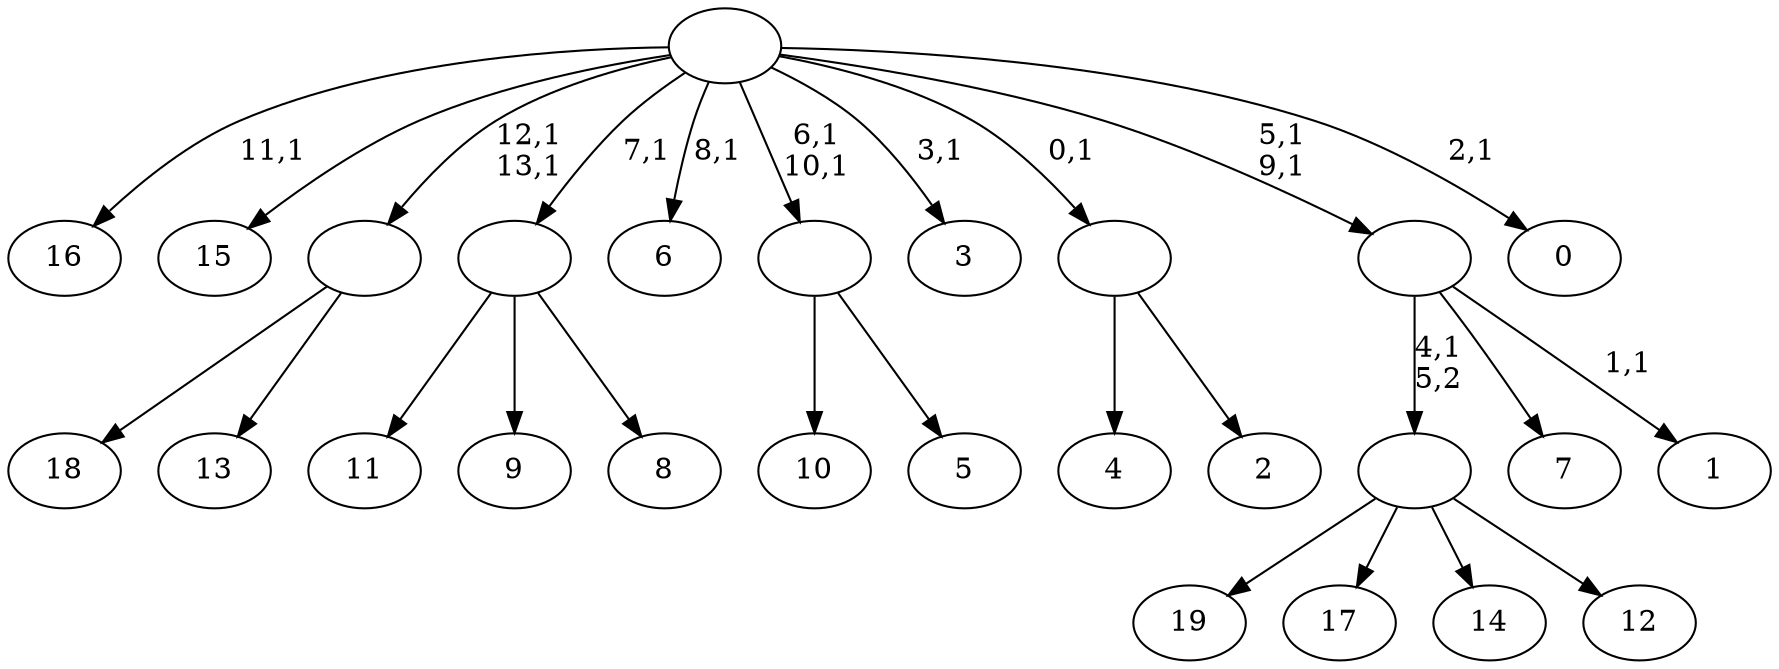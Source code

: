 digraph T {
	34 [label="19"]
	33 [label="18"]
	32 [label="17"]
	31 [label="16"]
	29 [label="15"]
	28 [label="14"]
	27 [label="13"]
	26 [label=""]
	24 [label="12"]
	23 [label=""]
	22 [label="11"]
	21 [label="10"]
	20 [label="9"]
	19 [label="8"]
	18 [label=""]
	17 [label="7"]
	16 [label="6"]
	14 [label="5"]
	13 [label=""]
	11 [label="4"]
	10 [label="3"]
	8 [label="2"]
	7 [label=""]
	6 [label="1"]
	4 [label=""]
	2 [label="0"]
	0 [label=""]
	26 -> 33 [label=""]
	26 -> 27 [label=""]
	23 -> 34 [label=""]
	23 -> 32 [label=""]
	23 -> 28 [label=""]
	23 -> 24 [label=""]
	18 -> 22 [label=""]
	18 -> 20 [label=""]
	18 -> 19 [label=""]
	13 -> 21 [label=""]
	13 -> 14 [label=""]
	7 -> 11 [label=""]
	7 -> 8 [label=""]
	4 -> 6 [label="1,1"]
	4 -> 23 [label="4,1\n5,2"]
	4 -> 17 [label=""]
	0 -> 2 [label="2,1"]
	0 -> 4 [label="5,1\n9,1"]
	0 -> 10 [label="3,1"]
	0 -> 13 [label="6,1\n10,1"]
	0 -> 16 [label="8,1"]
	0 -> 26 [label="12,1\n13,1"]
	0 -> 31 [label="11,1"]
	0 -> 29 [label=""]
	0 -> 18 [label="7,1"]
	0 -> 7 [label="0,1"]
}
